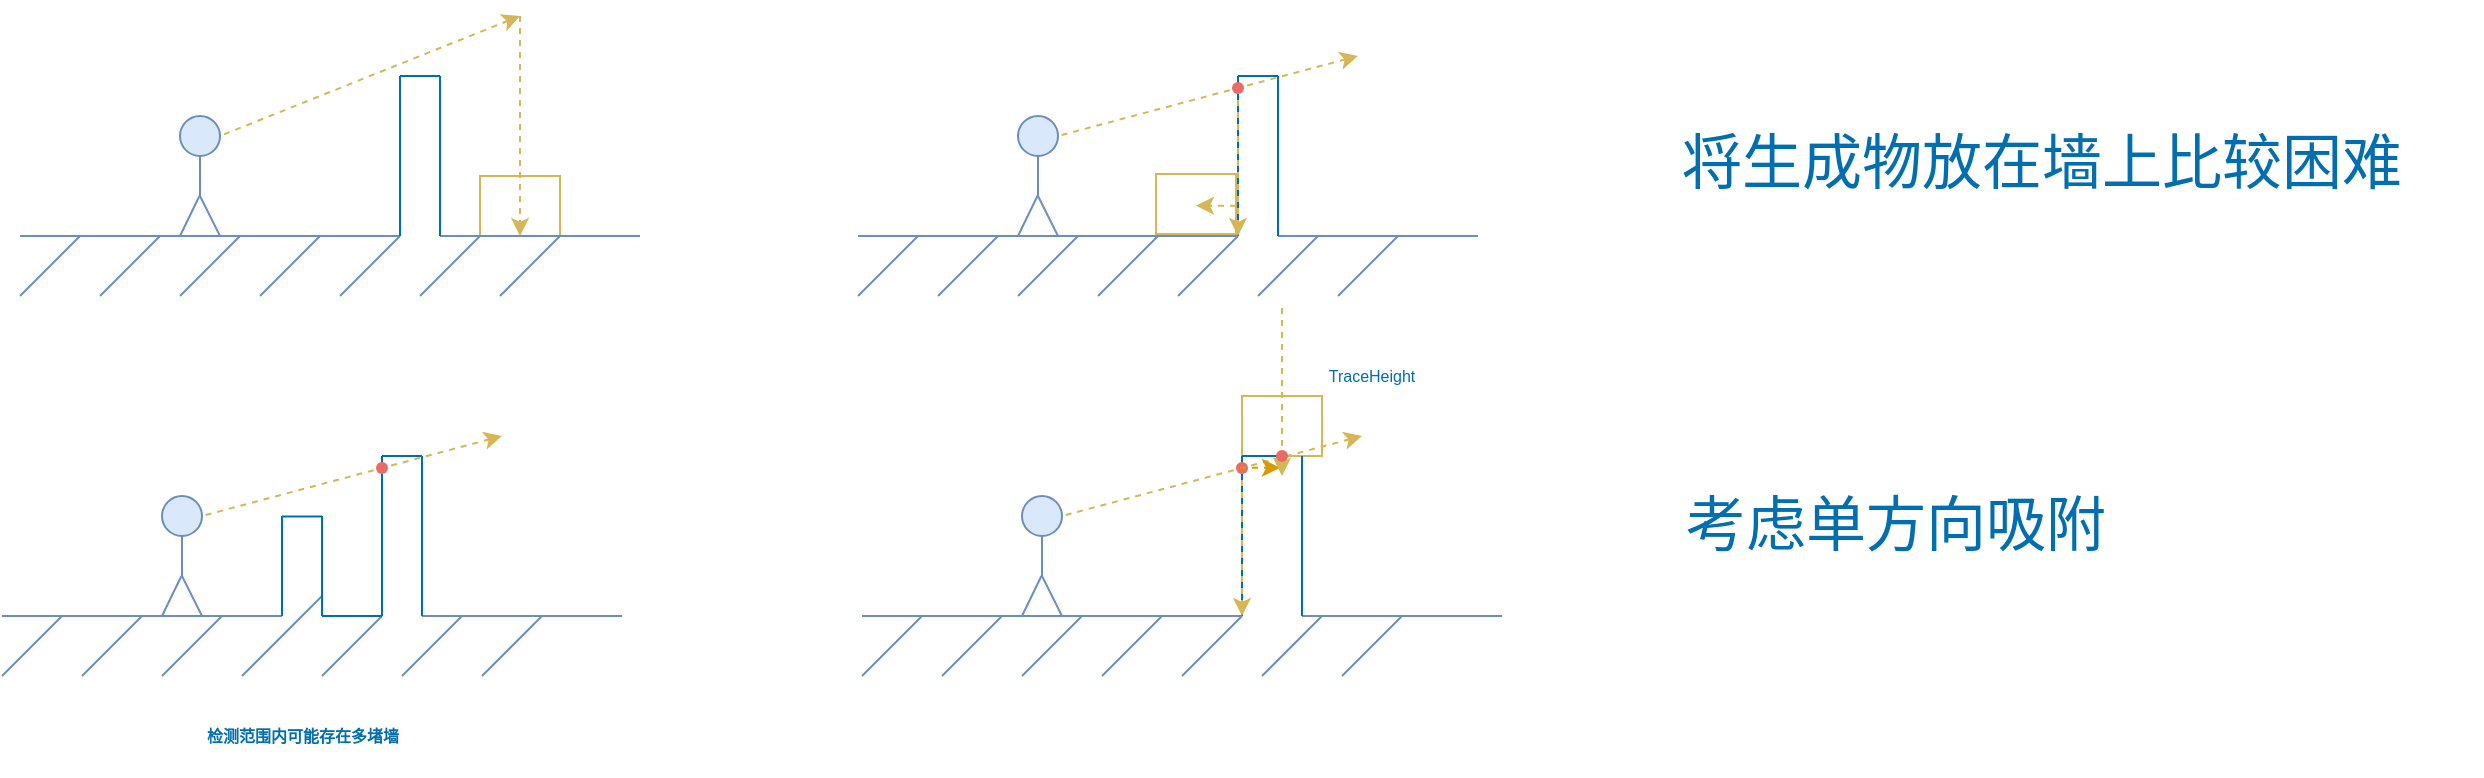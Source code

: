 <mxfile version="20.8.13" type="github">
  <diagram name="第 1 页" id="NcMmJZwhZQNFOJFXkyM4">
    <mxGraphModel dx="1647" dy="806" grid="1" gridSize="10" guides="1" tooltips="1" connect="1" arrows="1" fold="1" page="1" pageScale="1" pageWidth="827" pageHeight="1169" math="0" shadow="0">
      <root>
        <mxCell id="0" />
        <mxCell id="1" parent="0" />
        <UserObject label="" treeRoot="1" id="CTbkkkIAVjYK_eoV67LG-1">
          <mxCell style="whiteSpace=wrap;html=1;align=center;treeFolding=1;treeMoving=1;newEdgeStyle={&quot;edgeStyle&quot;:&quot;elbowEdgeStyle&quot;,&quot;startArrow&quot;:&quot;none&quot;,&quot;endArrow&quot;:&quot;none&quot;};fillColor=#FFFFFF;strokeColor=#d6b656;" vertex="1" parent="1">
            <mxGeometry x="617" y="149" width="40" height="30" as="geometry" />
          </mxCell>
        </UserObject>
        <UserObject label="" treeRoot="1" id="CTbkkkIAVjYK_eoV67LG-2">
          <mxCell style="whiteSpace=wrap;html=1;align=center;treeFolding=1;treeMoving=1;newEdgeStyle={&quot;edgeStyle&quot;:&quot;elbowEdgeStyle&quot;,&quot;startArrow&quot;:&quot;none&quot;,&quot;endArrow&quot;:&quot;none&quot;};fillColor=#FFFFFF;strokeColor=#d6b656;" vertex="1" parent="1">
            <mxGeometry x="279" y="150" width="40" height="30" as="geometry" />
          </mxCell>
        </UserObject>
        <mxCell id="CTbkkkIAVjYK_eoV67LG-3" value="" style="endArrow=none;html=1;rounded=0;fillColor=#dae8fc;strokeColor=#6c8ebf;" edge="1" parent="1">
          <mxGeometry width="50" height="50" relative="1" as="geometry">
            <mxPoint x="49" y="180" as="sourcePoint" />
            <mxPoint x="239" y="180" as="targetPoint" />
          </mxGeometry>
        </mxCell>
        <mxCell id="CTbkkkIAVjYK_eoV67LG-4" value="" style="ellipse;whiteSpace=wrap;html=1;aspect=fixed;fillColor=#dae8fc;strokeColor=#6c8ebf;" vertex="1" parent="1">
          <mxGeometry x="129" y="120" width="20" height="20" as="geometry" />
        </mxCell>
        <mxCell id="CTbkkkIAVjYK_eoV67LG-5" value="" style="endArrow=none;html=1;rounded=0;entryX=0.5;entryY=1;entryDx=0;entryDy=0;fillColor=#dae8fc;strokeColor=#6c8ebf;" edge="1" parent="1" target="CTbkkkIAVjYK_eoV67LG-4">
          <mxGeometry width="50" height="50" relative="1" as="geometry">
            <mxPoint x="139" y="160" as="sourcePoint" />
            <mxPoint x="359" y="180" as="targetPoint" />
          </mxGeometry>
        </mxCell>
        <mxCell id="CTbkkkIAVjYK_eoV67LG-6" value="" style="endArrow=none;html=1;rounded=0;entryX=0.5;entryY=1;entryDx=0;entryDy=0;fillColor=#dae8fc;strokeColor=#6c8ebf;" edge="1" parent="1">
          <mxGeometry width="50" height="50" relative="1" as="geometry">
            <mxPoint x="129" y="180" as="sourcePoint" />
            <mxPoint x="138.71" y="160" as="targetPoint" />
          </mxGeometry>
        </mxCell>
        <mxCell id="CTbkkkIAVjYK_eoV67LG-7" value="" style="endArrow=none;html=1;rounded=0;fillColor=#dae8fc;strokeColor=#6c8ebf;" edge="1" parent="1">
          <mxGeometry width="50" height="50" relative="1" as="geometry">
            <mxPoint x="149" y="180" as="sourcePoint" />
            <mxPoint x="139" y="160" as="targetPoint" />
          </mxGeometry>
        </mxCell>
        <mxCell id="CTbkkkIAVjYK_eoV67LG-8" value="" style="endArrow=none;dashed=1;html=1;rounded=0;fillColor=#fff2cc;strokeColor=#d6b656;startArrow=classic;startFill=1;entryX=1;entryY=0.5;entryDx=0;entryDy=0;" edge="1" parent="1" target="CTbkkkIAVjYK_eoV67LG-4">
          <mxGeometry width="50" height="50" relative="1" as="geometry">
            <mxPoint x="299" y="70" as="sourcePoint" />
            <mxPoint x="149" y="70" as="targetPoint" />
          </mxGeometry>
        </mxCell>
        <mxCell id="CTbkkkIAVjYK_eoV67LG-9" value="" style="endArrow=classic;html=1;rounded=0;fillColor=#fff2cc;strokeColor=#d6b656;dashed=1;entryX=0.5;entryY=1;entryDx=0;entryDy=0;" edge="1" parent="1" target="CTbkkkIAVjYK_eoV67LG-2">
          <mxGeometry width="50" height="50" relative="1" as="geometry">
            <mxPoint x="299" y="70" as="sourcePoint" />
            <mxPoint x="299" y="140.0" as="targetPoint" />
          </mxGeometry>
        </mxCell>
        <mxCell id="CTbkkkIAVjYK_eoV67LG-10" value="" style="endArrow=none;html=1;rounded=0;fillColor=#dae8fc;strokeColor=#6c8ebf;" edge="1" parent="1">
          <mxGeometry width="50" height="50" relative="1" as="geometry">
            <mxPoint x="49" y="210" as="sourcePoint" />
            <mxPoint x="79" y="180" as="targetPoint" />
          </mxGeometry>
        </mxCell>
        <mxCell id="CTbkkkIAVjYK_eoV67LG-11" value="" style="endArrow=none;html=1;rounded=0;fillColor=#dae8fc;strokeColor=#6c8ebf;" edge="1" parent="1">
          <mxGeometry width="50" height="50" relative="1" as="geometry">
            <mxPoint x="89" y="210" as="sourcePoint" />
            <mxPoint x="119" y="180" as="targetPoint" />
          </mxGeometry>
        </mxCell>
        <mxCell id="CTbkkkIAVjYK_eoV67LG-12" value="" style="endArrow=none;html=1;rounded=0;fillColor=#dae8fc;strokeColor=#6c8ebf;" edge="1" parent="1">
          <mxGeometry width="50" height="50" relative="1" as="geometry">
            <mxPoint x="129" y="210" as="sourcePoint" />
            <mxPoint x="159" y="180" as="targetPoint" />
          </mxGeometry>
        </mxCell>
        <mxCell id="CTbkkkIAVjYK_eoV67LG-13" value="" style="endArrow=none;html=1;rounded=0;fillColor=#dae8fc;strokeColor=#6c8ebf;" edge="1" parent="1">
          <mxGeometry width="50" height="50" relative="1" as="geometry">
            <mxPoint x="169" y="210" as="sourcePoint" />
            <mxPoint x="199" y="180" as="targetPoint" />
          </mxGeometry>
        </mxCell>
        <mxCell id="CTbkkkIAVjYK_eoV67LG-14" value="" style="endArrow=none;html=1;rounded=0;fillColor=#dae8fc;strokeColor=#6c8ebf;" edge="1" parent="1">
          <mxGeometry width="50" height="50" relative="1" as="geometry">
            <mxPoint x="209" y="210" as="sourcePoint" />
            <mxPoint x="239" y="180" as="targetPoint" />
          </mxGeometry>
        </mxCell>
        <mxCell id="CTbkkkIAVjYK_eoV67LG-15" value="" style="endArrow=none;html=1;rounded=0;fillColor=#dae8fc;strokeColor=#6c8ebf;" edge="1" parent="1">
          <mxGeometry width="50" height="50" relative="1" as="geometry">
            <mxPoint x="249" y="210" as="sourcePoint" />
            <mxPoint x="279" y="180" as="targetPoint" />
          </mxGeometry>
        </mxCell>
        <mxCell id="CTbkkkIAVjYK_eoV67LG-16" value="" style="endArrow=none;html=1;rounded=0;fillColor=#dae8fc;strokeColor=#6c8ebf;" edge="1" parent="1">
          <mxGeometry width="50" height="50" relative="1" as="geometry">
            <mxPoint x="259" y="180" as="sourcePoint" />
            <mxPoint x="359" y="180" as="targetPoint" />
          </mxGeometry>
        </mxCell>
        <mxCell id="CTbkkkIAVjYK_eoV67LG-17" value="" style="endArrow=none;html=1;rounded=0;strokeColor=#006EAF;fontColor=#006EAF;" edge="1" parent="1">
          <mxGeometry width="50" height="50" relative="1" as="geometry">
            <mxPoint x="239" y="180" as="sourcePoint" />
            <mxPoint x="239" y="100" as="targetPoint" />
          </mxGeometry>
        </mxCell>
        <mxCell id="CTbkkkIAVjYK_eoV67LG-18" value="" style="endArrow=none;html=1;rounded=0;strokeColor=#006EAF;fontColor=#006EAF;" edge="1" parent="1">
          <mxGeometry width="50" height="50" relative="1" as="geometry">
            <mxPoint x="259" y="180" as="sourcePoint" />
            <mxPoint x="259" y="100" as="targetPoint" />
          </mxGeometry>
        </mxCell>
        <mxCell id="CTbkkkIAVjYK_eoV67LG-19" value="" style="endArrow=none;html=1;rounded=0;strokeColor=#006EAF;fontColor=#006EAF;" edge="1" parent="1">
          <mxGeometry width="50" height="50" relative="1" as="geometry">
            <mxPoint x="239" y="100" as="sourcePoint" />
            <mxPoint x="259" y="100" as="targetPoint" />
          </mxGeometry>
        </mxCell>
        <mxCell id="CTbkkkIAVjYK_eoV67LG-20" value="" style="endArrow=none;html=1;rounded=0;fillColor=#dae8fc;strokeColor=#6c8ebf;" edge="1" parent="1">
          <mxGeometry width="50" height="50" relative="1" as="geometry">
            <mxPoint x="289" y="210" as="sourcePoint" />
            <mxPoint x="319" y="180" as="targetPoint" />
          </mxGeometry>
        </mxCell>
        <mxCell id="CTbkkkIAVjYK_eoV67LG-23" value="" style="endArrow=none;html=1;rounded=0;fillColor=#dae8fc;strokeColor=#6c8ebf;" edge="1" parent="1">
          <mxGeometry width="50" height="50" relative="1" as="geometry">
            <mxPoint x="468" y="180" as="sourcePoint" />
            <mxPoint x="658" y="180" as="targetPoint" />
          </mxGeometry>
        </mxCell>
        <mxCell id="CTbkkkIAVjYK_eoV67LG-24" value="" style="ellipse;whiteSpace=wrap;html=1;aspect=fixed;fillColor=#dae8fc;strokeColor=#6c8ebf;" vertex="1" parent="1">
          <mxGeometry x="548" y="120" width="20" height="20" as="geometry" />
        </mxCell>
        <mxCell id="CTbkkkIAVjYK_eoV67LG-25" value="" style="endArrow=none;html=1;rounded=0;entryX=0.5;entryY=1;entryDx=0;entryDy=0;fillColor=#dae8fc;strokeColor=#6c8ebf;" edge="1" parent="1" target="CTbkkkIAVjYK_eoV67LG-24">
          <mxGeometry width="50" height="50" relative="1" as="geometry">
            <mxPoint x="558" y="160" as="sourcePoint" />
            <mxPoint x="778" y="180" as="targetPoint" />
          </mxGeometry>
        </mxCell>
        <mxCell id="CTbkkkIAVjYK_eoV67LG-26" value="" style="endArrow=none;html=1;rounded=0;entryX=0.5;entryY=1;entryDx=0;entryDy=0;fillColor=#dae8fc;strokeColor=#6c8ebf;" edge="1" parent="1">
          <mxGeometry width="50" height="50" relative="1" as="geometry">
            <mxPoint x="548" y="180" as="sourcePoint" />
            <mxPoint x="557.71" y="160" as="targetPoint" />
          </mxGeometry>
        </mxCell>
        <mxCell id="CTbkkkIAVjYK_eoV67LG-27" value="" style="endArrow=none;html=1;rounded=0;fillColor=#dae8fc;strokeColor=#6c8ebf;" edge="1" parent="1">
          <mxGeometry width="50" height="50" relative="1" as="geometry">
            <mxPoint x="568" y="180" as="sourcePoint" />
            <mxPoint x="558" y="160" as="targetPoint" />
          </mxGeometry>
        </mxCell>
        <mxCell id="CTbkkkIAVjYK_eoV67LG-28" value="" style="endArrow=none;dashed=1;html=1;rounded=0;fillColor=#fff2cc;strokeColor=#d6b656;startArrow=classic;startFill=1;entryX=1;entryY=0.5;entryDx=0;entryDy=0;" edge="1" parent="1" target="CTbkkkIAVjYK_eoV67LG-24">
          <mxGeometry width="50" height="50" relative="1" as="geometry">
            <mxPoint x="718" y="90" as="sourcePoint" />
            <mxPoint x="568" y="70" as="targetPoint" />
          </mxGeometry>
        </mxCell>
        <mxCell id="CTbkkkIAVjYK_eoV67LG-30" value="" style="endArrow=none;html=1;rounded=0;fillColor=#dae8fc;strokeColor=#6c8ebf;" edge="1" parent="1">
          <mxGeometry width="50" height="50" relative="1" as="geometry">
            <mxPoint x="468" y="210" as="sourcePoint" />
            <mxPoint x="498" y="180" as="targetPoint" />
          </mxGeometry>
        </mxCell>
        <mxCell id="CTbkkkIAVjYK_eoV67LG-31" value="" style="endArrow=none;html=1;rounded=0;fillColor=#dae8fc;strokeColor=#6c8ebf;" edge="1" parent="1">
          <mxGeometry width="50" height="50" relative="1" as="geometry">
            <mxPoint x="508" y="210" as="sourcePoint" />
            <mxPoint x="538" y="180" as="targetPoint" />
          </mxGeometry>
        </mxCell>
        <mxCell id="CTbkkkIAVjYK_eoV67LG-32" value="" style="endArrow=none;html=1;rounded=0;fillColor=#dae8fc;strokeColor=#6c8ebf;" edge="1" parent="1">
          <mxGeometry width="50" height="50" relative="1" as="geometry">
            <mxPoint x="548" y="210" as="sourcePoint" />
            <mxPoint x="578" y="180" as="targetPoint" />
          </mxGeometry>
        </mxCell>
        <mxCell id="CTbkkkIAVjYK_eoV67LG-33" value="" style="endArrow=none;html=1;rounded=0;fillColor=#dae8fc;strokeColor=#6c8ebf;" edge="1" parent="1">
          <mxGeometry width="50" height="50" relative="1" as="geometry">
            <mxPoint x="588" y="210" as="sourcePoint" />
            <mxPoint x="618" y="180" as="targetPoint" />
          </mxGeometry>
        </mxCell>
        <mxCell id="CTbkkkIAVjYK_eoV67LG-34" value="" style="endArrow=none;html=1;rounded=0;fillColor=#dae8fc;strokeColor=#6c8ebf;" edge="1" parent="1">
          <mxGeometry width="50" height="50" relative="1" as="geometry">
            <mxPoint x="628" y="210" as="sourcePoint" />
            <mxPoint x="658" y="180" as="targetPoint" />
          </mxGeometry>
        </mxCell>
        <mxCell id="CTbkkkIAVjYK_eoV67LG-35" value="" style="endArrow=none;html=1;rounded=0;fillColor=#dae8fc;strokeColor=#6c8ebf;" edge="1" parent="1">
          <mxGeometry width="50" height="50" relative="1" as="geometry">
            <mxPoint x="668" y="210" as="sourcePoint" />
            <mxPoint x="698" y="180" as="targetPoint" />
          </mxGeometry>
        </mxCell>
        <mxCell id="CTbkkkIAVjYK_eoV67LG-36" value="" style="endArrow=none;html=1;rounded=0;fillColor=#dae8fc;strokeColor=#6c8ebf;" edge="1" parent="1">
          <mxGeometry width="50" height="50" relative="1" as="geometry">
            <mxPoint x="678" y="180" as="sourcePoint" />
            <mxPoint x="778" y="180" as="targetPoint" />
          </mxGeometry>
        </mxCell>
        <mxCell id="CTbkkkIAVjYK_eoV67LG-37" value="" style="endArrow=none;html=1;rounded=0;strokeColor=#006EAF;fontColor=#006EAF;" edge="1" parent="1">
          <mxGeometry width="50" height="50" relative="1" as="geometry">
            <mxPoint x="658" y="180" as="sourcePoint" />
            <mxPoint x="658" y="100" as="targetPoint" />
          </mxGeometry>
        </mxCell>
        <mxCell id="CTbkkkIAVjYK_eoV67LG-38" value="" style="endArrow=none;html=1;rounded=0;strokeColor=#006EAF;fontColor=#006EAF;" edge="1" parent="1">
          <mxGeometry width="50" height="50" relative="1" as="geometry">
            <mxPoint x="678" y="180" as="sourcePoint" />
            <mxPoint x="678" y="100" as="targetPoint" />
          </mxGeometry>
        </mxCell>
        <mxCell id="CTbkkkIAVjYK_eoV67LG-39" value="" style="endArrow=none;html=1;rounded=0;strokeColor=#006EAF;fontColor=#006EAF;" edge="1" parent="1">
          <mxGeometry width="50" height="50" relative="1" as="geometry">
            <mxPoint x="658" y="100" as="sourcePoint" />
            <mxPoint x="678" y="100" as="targetPoint" />
          </mxGeometry>
        </mxCell>
        <mxCell id="CTbkkkIAVjYK_eoV67LG-40" value="" style="endArrow=none;html=1;rounded=0;fillColor=#dae8fc;strokeColor=#6c8ebf;" edge="1" parent="1">
          <mxGeometry width="50" height="50" relative="1" as="geometry">
            <mxPoint x="708" y="210" as="sourcePoint" />
            <mxPoint x="738" y="180" as="targetPoint" />
          </mxGeometry>
        </mxCell>
        <mxCell id="CTbkkkIAVjYK_eoV67LG-44" value="" style="endArrow=classic;html=1;rounded=0;dashed=1;strokeColor=#d6b656;fontColor=#006EAF;fillColor=#fff2cc;exitX=0.552;exitY=0.641;exitDx=0;exitDy=0;exitPerimeter=0;" edge="1" parent="1" source="CTbkkkIAVjYK_eoV67LG-45">
          <mxGeometry width="50" height="50" relative="1" as="geometry">
            <mxPoint x="658" y="160" as="sourcePoint" />
            <mxPoint x="658" y="180" as="targetPoint" />
          </mxGeometry>
        </mxCell>
        <mxCell id="CTbkkkIAVjYK_eoV67LG-45" value="" style="shape=waypoint;sketch=0;fillStyle=solid;size=6;pointerEvents=1;points=[];fillColor=none;resizable=0;rotatable=0;perimeter=centerPerimeter;snapToPoint=1;strokeColor=#EA6B66;fontColor=#006EAF;" vertex="1" parent="1">
          <mxGeometry x="648" y="96" width="20" height="20" as="geometry" />
        </mxCell>
        <mxCell id="CTbkkkIAVjYK_eoV67LG-46" value="" style="endArrow=classic;html=1;rounded=0;strokeColor=#d6b656;fontColor=#006EAF;fillColor=#fff2cc;dashed=1;" edge="1" parent="1">
          <mxGeometry width="50" height="50" relative="1" as="geometry">
            <mxPoint x="657" y="164.86" as="sourcePoint" />
            <mxPoint x="637" y="164.86" as="targetPoint" />
          </mxGeometry>
        </mxCell>
        <mxCell id="CTbkkkIAVjYK_eoV67LG-47" value="&lt;span style=&quot;font-size: 30px;&quot;&gt;将生成物放在墙上比较困难&lt;/span&gt;" style="text;html=1;strokeColor=none;fillColor=none;align=center;verticalAlign=middle;whiteSpace=wrap;rounded=0;fontColor=#006EAF;" vertex="1" parent="1">
          <mxGeometry x="840" y="140" width="440" height="5" as="geometry" />
        </mxCell>
        <UserObject label="" treeRoot="1" id="CTbkkkIAVjYK_eoV67LG-49">
          <mxCell style="whiteSpace=wrap;html=1;align=center;treeFolding=1;treeMoving=1;newEdgeStyle={&quot;edgeStyle&quot;:&quot;elbowEdgeStyle&quot;,&quot;startArrow&quot;:&quot;none&quot;,&quot;endArrow&quot;:&quot;none&quot;};fillColor=#FFFFFF;strokeColor=#d6b656;" vertex="1" parent="1">
            <mxGeometry x="660" y="260" width="40" height="30" as="geometry" />
          </mxCell>
        </UserObject>
        <mxCell id="CTbkkkIAVjYK_eoV67LG-50" value="" style="endArrow=none;html=1;rounded=0;fillColor=#dae8fc;strokeColor=#6c8ebf;" edge="1" parent="1">
          <mxGeometry width="50" height="50" relative="1" as="geometry">
            <mxPoint x="470" y="370" as="sourcePoint" />
            <mxPoint x="660" y="370" as="targetPoint" />
          </mxGeometry>
        </mxCell>
        <mxCell id="CTbkkkIAVjYK_eoV67LG-51" value="" style="ellipse;whiteSpace=wrap;html=1;aspect=fixed;fillColor=#dae8fc;strokeColor=#6c8ebf;" vertex="1" parent="1">
          <mxGeometry x="550" y="310" width="20" height="20" as="geometry" />
        </mxCell>
        <mxCell id="CTbkkkIAVjYK_eoV67LG-52" value="" style="endArrow=none;html=1;rounded=0;entryX=0.5;entryY=1;entryDx=0;entryDy=0;fillColor=#dae8fc;strokeColor=#6c8ebf;" edge="1" parent="1" target="CTbkkkIAVjYK_eoV67LG-51">
          <mxGeometry width="50" height="50" relative="1" as="geometry">
            <mxPoint x="560" y="350" as="sourcePoint" />
            <mxPoint x="780" y="370" as="targetPoint" />
          </mxGeometry>
        </mxCell>
        <mxCell id="CTbkkkIAVjYK_eoV67LG-53" value="" style="endArrow=none;html=1;rounded=0;entryX=0.5;entryY=1;entryDx=0;entryDy=0;fillColor=#dae8fc;strokeColor=#6c8ebf;" edge="1" parent="1">
          <mxGeometry width="50" height="50" relative="1" as="geometry">
            <mxPoint x="550" y="370" as="sourcePoint" />
            <mxPoint x="559.71" y="350" as="targetPoint" />
          </mxGeometry>
        </mxCell>
        <mxCell id="CTbkkkIAVjYK_eoV67LG-54" value="" style="endArrow=none;html=1;rounded=0;fillColor=#dae8fc;strokeColor=#6c8ebf;" edge="1" parent="1">
          <mxGeometry width="50" height="50" relative="1" as="geometry">
            <mxPoint x="570" y="370" as="sourcePoint" />
            <mxPoint x="560" y="350" as="targetPoint" />
          </mxGeometry>
        </mxCell>
        <mxCell id="CTbkkkIAVjYK_eoV67LG-55" value="" style="endArrow=none;dashed=1;html=1;rounded=0;fillColor=#fff2cc;strokeColor=#d6b656;startArrow=classic;startFill=1;entryX=1;entryY=0.5;entryDx=0;entryDy=0;" edge="1" parent="1" target="CTbkkkIAVjYK_eoV67LG-51">
          <mxGeometry width="50" height="50" relative="1" as="geometry">
            <mxPoint x="720" y="280" as="sourcePoint" />
            <mxPoint x="570" y="260" as="targetPoint" />
          </mxGeometry>
        </mxCell>
        <mxCell id="CTbkkkIAVjYK_eoV67LG-56" value="" style="endArrow=none;html=1;rounded=0;fillColor=#dae8fc;strokeColor=#6c8ebf;" edge="1" parent="1">
          <mxGeometry width="50" height="50" relative="1" as="geometry">
            <mxPoint x="470" y="400" as="sourcePoint" />
            <mxPoint x="500" y="370" as="targetPoint" />
          </mxGeometry>
        </mxCell>
        <mxCell id="CTbkkkIAVjYK_eoV67LG-57" value="" style="endArrow=none;html=1;rounded=0;fillColor=#dae8fc;strokeColor=#6c8ebf;" edge="1" parent="1">
          <mxGeometry width="50" height="50" relative="1" as="geometry">
            <mxPoint x="510" y="400" as="sourcePoint" />
            <mxPoint x="540" y="370" as="targetPoint" />
          </mxGeometry>
        </mxCell>
        <mxCell id="CTbkkkIAVjYK_eoV67LG-58" value="" style="endArrow=none;html=1;rounded=0;fillColor=#dae8fc;strokeColor=#6c8ebf;" edge="1" parent="1">
          <mxGeometry width="50" height="50" relative="1" as="geometry">
            <mxPoint x="550" y="400" as="sourcePoint" />
            <mxPoint x="580" y="370" as="targetPoint" />
          </mxGeometry>
        </mxCell>
        <mxCell id="CTbkkkIAVjYK_eoV67LG-59" value="" style="endArrow=none;html=1;rounded=0;fillColor=#dae8fc;strokeColor=#6c8ebf;" edge="1" parent="1">
          <mxGeometry width="50" height="50" relative="1" as="geometry">
            <mxPoint x="590" y="400" as="sourcePoint" />
            <mxPoint x="620" y="370" as="targetPoint" />
          </mxGeometry>
        </mxCell>
        <mxCell id="CTbkkkIAVjYK_eoV67LG-60" value="" style="endArrow=none;html=1;rounded=0;fillColor=#dae8fc;strokeColor=#6c8ebf;" edge="1" parent="1">
          <mxGeometry width="50" height="50" relative="1" as="geometry">
            <mxPoint x="630" y="400" as="sourcePoint" />
            <mxPoint x="660" y="370" as="targetPoint" />
          </mxGeometry>
        </mxCell>
        <mxCell id="CTbkkkIAVjYK_eoV67LG-61" value="" style="endArrow=none;html=1;rounded=0;fillColor=#dae8fc;strokeColor=#6c8ebf;" edge="1" parent="1">
          <mxGeometry width="50" height="50" relative="1" as="geometry">
            <mxPoint x="670" y="400" as="sourcePoint" />
            <mxPoint x="700" y="370" as="targetPoint" />
          </mxGeometry>
        </mxCell>
        <mxCell id="CTbkkkIAVjYK_eoV67LG-62" value="" style="endArrow=none;html=1;rounded=0;fillColor=#dae8fc;strokeColor=#6c8ebf;" edge="1" parent="1">
          <mxGeometry width="50" height="50" relative="1" as="geometry">
            <mxPoint x="690" y="370" as="sourcePoint" />
            <mxPoint x="790" y="370" as="targetPoint" />
          </mxGeometry>
        </mxCell>
        <mxCell id="CTbkkkIAVjYK_eoV67LG-63" value="" style="endArrow=none;html=1;rounded=0;strokeColor=#006EAF;fontColor=#006EAF;" edge="1" parent="1">
          <mxGeometry width="50" height="50" relative="1" as="geometry">
            <mxPoint x="660" y="370" as="sourcePoint" />
            <mxPoint x="660" y="290" as="targetPoint" />
          </mxGeometry>
        </mxCell>
        <mxCell id="CTbkkkIAVjYK_eoV67LG-64" value="" style="endArrow=none;html=1;rounded=0;strokeColor=#006EAF;fontColor=#006EAF;" edge="1" parent="1">
          <mxGeometry width="50" height="50" relative="1" as="geometry">
            <mxPoint x="690" y="370" as="sourcePoint" />
            <mxPoint x="690" y="290" as="targetPoint" />
          </mxGeometry>
        </mxCell>
        <mxCell id="CTbkkkIAVjYK_eoV67LG-65" value="" style="endArrow=none;html=1;rounded=0;strokeColor=#006EAF;fontColor=#006EAF;" edge="1" parent="1">
          <mxGeometry width="50" height="50" relative="1" as="geometry">
            <mxPoint x="660" y="290" as="sourcePoint" />
            <mxPoint x="680" y="290" as="targetPoint" />
          </mxGeometry>
        </mxCell>
        <mxCell id="CTbkkkIAVjYK_eoV67LG-66" value="" style="endArrow=none;html=1;rounded=0;fillColor=#dae8fc;strokeColor=#6c8ebf;" edge="1" parent="1">
          <mxGeometry width="50" height="50" relative="1" as="geometry">
            <mxPoint x="710" y="400" as="sourcePoint" />
            <mxPoint x="740" y="370" as="targetPoint" />
          </mxGeometry>
        </mxCell>
        <mxCell id="CTbkkkIAVjYK_eoV67LG-67" value="" style="endArrow=classic;html=1;rounded=0;dashed=1;strokeColor=#d6b656;fontColor=#006EAF;fillColor=#fff2cc;exitX=0.552;exitY=0.641;exitDx=0;exitDy=0;exitPerimeter=0;" edge="1" parent="1" source="CTbkkkIAVjYK_eoV67LG-68">
          <mxGeometry width="50" height="50" relative="1" as="geometry">
            <mxPoint x="660" y="350" as="sourcePoint" />
            <mxPoint x="660" y="370" as="targetPoint" />
          </mxGeometry>
        </mxCell>
        <mxCell id="CTbkkkIAVjYK_eoV67LG-68" value="" style="shape=waypoint;sketch=0;fillStyle=solid;size=6;pointerEvents=1;points=[];fillColor=none;resizable=0;rotatable=0;perimeter=centerPerimeter;snapToPoint=1;strokeColor=#EA6B66;fontColor=#006EAF;" vertex="1" parent="1">
          <mxGeometry x="650" y="286" width="20" height="20" as="geometry" />
        </mxCell>
        <mxCell id="CTbkkkIAVjYK_eoV67LG-71" value="" style="endArrow=classic;html=1;rounded=0;fillColor=#ffe6cc;strokeColor=#d79b00;dashed=1;" edge="1" parent="1">
          <mxGeometry width="50" height="50" relative="1" as="geometry">
            <mxPoint x="659" y="295.9" as="sourcePoint" />
            <mxPoint x="679" y="295.9" as="targetPoint" />
          </mxGeometry>
        </mxCell>
        <mxCell id="CTbkkkIAVjYK_eoV67LG-73" value="" style="endArrow=classic;html=1;rounded=0;dashed=1;strokeColor=#d6b656;fontColor=#006EAF;fillColor=#fff2cc;exitDx=0;exitDy=0;exitPerimeter=0;startArrow=none;" edge="1" parent="1" source="CTbkkkIAVjYK_eoV67LG-74">
          <mxGeometry width="50" height="50" relative="1" as="geometry">
            <mxPoint x="680" y="216" as="sourcePoint" />
            <mxPoint x="680" y="300" as="targetPoint" />
          </mxGeometry>
        </mxCell>
        <mxCell id="CTbkkkIAVjYK_eoV67LG-75" value="" style="endArrow=none;html=1;rounded=0;dashed=1;strokeColor=#d6b656;fontColor=#006EAF;fillColor=#fff2cc;exitX=0.552;exitY=0.641;exitDx=0;exitDy=0;exitPerimeter=0;" edge="1" parent="1" target="CTbkkkIAVjYK_eoV67LG-74">
          <mxGeometry width="50" height="50" relative="1" as="geometry">
            <mxPoint x="680" y="216" as="sourcePoint" />
            <mxPoint x="680" y="300" as="targetPoint" />
          </mxGeometry>
        </mxCell>
        <mxCell id="CTbkkkIAVjYK_eoV67LG-74" value="" style="shape=waypoint;sketch=0;fillStyle=solid;size=6;pointerEvents=1;points=[];fillColor=none;resizable=0;rotatable=0;perimeter=centerPerimeter;snapToPoint=1;fontSize=8;strokeColor=#EA6B66;" vertex="1" parent="1">
          <mxGeometry x="670" y="280" width="20" height="20" as="geometry" />
        </mxCell>
        <mxCell id="CTbkkkIAVjYK_eoV67LG-76" value="TraceHeight" style="text;html=1;strokeColor=none;fillColor=none;align=center;verticalAlign=middle;whiteSpace=wrap;rounded=0;fontSize=8;fontColor=#006EAF;" vertex="1" parent="1">
          <mxGeometry x="710" y="240" width="30" height="20" as="geometry" />
        </mxCell>
        <mxCell id="CTbkkkIAVjYK_eoV67LG-78" value="" style="endArrow=none;html=1;rounded=0;fillColor=#dae8fc;strokeColor=#6c8ebf;" edge="1" parent="1">
          <mxGeometry width="50" height="50" relative="1" as="geometry">
            <mxPoint x="40.0" y="370" as="sourcePoint" />
            <mxPoint x="180" y="370" as="targetPoint" />
          </mxGeometry>
        </mxCell>
        <mxCell id="CTbkkkIAVjYK_eoV67LG-79" value="" style="ellipse;whiteSpace=wrap;html=1;aspect=fixed;fillColor=#dae8fc;strokeColor=#6c8ebf;" vertex="1" parent="1">
          <mxGeometry x="120" y="310" width="20" height="20" as="geometry" />
        </mxCell>
        <mxCell id="CTbkkkIAVjYK_eoV67LG-80" value="" style="endArrow=none;html=1;rounded=0;entryX=0.5;entryY=1;entryDx=0;entryDy=0;fillColor=#dae8fc;strokeColor=#6c8ebf;" edge="1" parent="1" target="CTbkkkIAVjYK_eoV67LG-79">
          <mxGeometry width="50" height="50" relative="1" as="geometry">
            <mxPoint x="130.0" y="350" as="sourcePoint" />
            <mxPoint x="350" y="370" as="targetPoint" />
          </mxGeometry>
        </mxCell>
        <mxCell id="CTbkkkIAVjYK_eoV67LG-81" value="" style="endArrow=none;html=1;rounded=0;entryX=0.5;entryY=1;entryDx=0;entryDy=0;fillColor=#dae8fc;strokeColor=#6c8ebf;" edge="1" parent="1">
          <mxGeometry width="50" height="50" relative="1" as="geometry">
            <mxPoint x="120.0" y="370" as="sourcePoint" />
            <mxPoint x="129.71" y="350" as="targetPoint" />
          </mxGeometry>
        </mxCell>
        <mxCell id="CTbkkkIAVjYK_eoV67LG-82" value="" style="endArrow=none;html=1;rounded=0;fillColor=#dae8fc;strokeColor=#6c8ebf;" edge="1" parent="1">
          <mxGeometry width="50" height="50" relative="1" as="geometry">
            <mxPoint x="140.0" y="370" as="sourcePoint" />
            <mxPoint x="130.0" y="350" as="targetPoint" />
          </mxGeometry>
        </mxCell>
        <mxCell id="CTbkkkIAVjYK_eoV67LG-83" value="" style="endArrow=none;dashed=1;html=1;rounded=0;fillColor=#fff2cc;strokeColor=#d6b656;startArrow=classic;startFill=1;entryX=1;entryY=0.5;entryDx=0;entryDy=0;" edge="1" parent="1" target="CTbkkkIAVjYK_eoV67LG-79">
          <mxGeometry width="50" height="50" relative="1" as="geometry">
            <mxPoint x="290.0" y="280" as="sourcePoint" />
            <mxPoint x="140" y="260" as="targetPoint" />
          </mxGeometry>
        </mxCell>
        <mxCell id="CTbkkkIAVjYK_eoV67LG-84" value="" style="endArrow=none;html=1;rounded=0;fillColor=#dae8fc;strokeColor=#6c8ebf;" edge="1" parent="1">
          <mxGeometry width="50" height="50" relative="1" as="geometry">
            <mxPoint x="40.0" y="400" as="sourcePoint" />
            <mxPoint x="70.0" y="370" as="targetPoint" />
          </mxGeometry>
        </mxCell>
        <mxCell id="CTbkkkIAVjYK_eoV67LG-85" value="" style="endArrow=none;html=1;rounded=0;fillColor=#dae8fc;strokeColor=#6c8ebf;" edge="1" parent="1">
          <mxGeometry width="50" height="50" relative="1" as="geometry">
            <mxPoint x="80.0" y="400" as="sourcePoint" />
            <mxPoint x="110.0" y="370" as="targetPoint" />
          </mxGeometry>
        </mxCell>
        <mxCell id="CTbkkkIAVjYK_eoV67LG-86" value="" style="endArrow=none;html=1;rounded=0;fillColor=#dae8fc;strokeColor=#6c8ebf;" edge="1" parent="1">
          <mxGeometry width="50" height="50" relative="1" as="geometry">
            <mxPoint x="120.0" y="400" as="sourcePoint" />
            <mxPoint x="150.0" y="370" as="targetPoint" />
          </mxGeometry>
        </mxCell>
        <mxCell id="CTbkkkIAVjYK_eoV67LG-87" value="" style="endArrow=none;html=1;rounded=0;fillColor=#dae8fc;strokeColor=#6c8ebf;" edge="1" parent="1">
          <mxGeometry width="50" height="50" relative="1" as="geometry">
            <mxPoint x="160.0" y="400" as="sourcePoint" />
            <mxPoint x="200" y="360" as="targetPoint" />
          </mxGeometry>
        </mxCell>
        <mxCell id="CTbkkkIAVjYK_eoV67LG-88" value="" style="endArrow=none;html=1;rounded=0;fillColor=#dae8fc;strokeColor=#6c8ebf;" edge="1" parent="1">
          <mxGeometry width="50" height="50" relative="1" as="geometry">
            <mxPoint x="200.0" y="400" as="sourcePoint" />
            <mxPoint x="230.0" y="370" as="targetPoint" />
          </mxGeometry>
        </mxCell>
        <mxCell id="CTbkkkIAVjYK_eoV67LG-89" value="" style="endArrow=none;html=1;rounded=0;fillColor=#dae8fc;strokeColor=#6c8ebf;" edge="1" parent="1">
          <mxGeometry width="50" height="50" relative="1" as="geometry">
            <mxPoint x="240.0" y="400" as="sourcePoint" />
            <mxPoint x="270.0" y="370" as="targetPoint" />
          </mxGeometry>
        </mxCell>
        <mxCell id="CTbkkkIAVjYK_eoV67LG-90" value="" style="endArrow=none;html=1;rounded=0;fillColor=#dae8fc;strokeColor=#6c8ebf;" edge="1" parent="1">
          <mxGeometry width="50" height="50" relative="1" as="geometry">
            <mxPoint x="250.0" y="370" as="sourcePoint" />
            <mxPoint x="350.0" y="370" as="targetPoint" />
          </mxGeometry>
        </mxCell>
        <mxCell id="CTbkkkIAVjYK_eoV67LG-91" value="" style="endArrow=none;html=1;rounded=0;strokeColor=#006EAF;fontColor=#006EAF;" edge="1" parent="1">
          <mxGeometry width="50" height="50" relative="1" as="geometry">
            <mxPoint x="230.0" y="370" as="sourcePoint" />
            <mxPoint x="230.0" y="290" as="targetPoint" />
          </mxGeometry>
        </mxCell>
        <mxCell id="CTbkkkIAVjYK_eoV67LG-92" value="" style="endArrow=none;html=1;rounded=0;strokeColor=#006EAF;fontColor=#006EAF;" edge="1" parent="1">
          <mxGeometry width="50" height="50" relative="1" as="geometry">
            <mxPoint x="250.0" y="370" as="sourcePoint" />
            <mxPoint x="250.0" y="290" as="targetPoint" />
          </mxGeometry>
        </mxCell>
        <mxCell id="CTbkkkIAVjYK_eoV67LG-93" value="" style="endArrow=none;html=1;rounded=0;strokeColor=#006EAF;fontColor=#006EAF;" edge="1" parent="1">
          <mxGeometry width="50" height="50" relative="1" as="geometry">
            <mxPoint x="230.0" y="290" as="sourcePoint" />
            <mxPoint x="250.0" y="290" as="targetPoint" />
          </mxGeometry>
        </mxCell>
        <mxCell id="CTbkkkIAVjYK_eoV67LG-94" value="" style="endArrow=none;html=1;rounded=0;fillColor=#dae8fc;strokeColor=#6c8ebf;" edge="1" parent="1">
          <mxGeometry width="50" height="50" relative="1" as="geometry">
            <mxPoint x="280.0" y="400" as="sourcePoint" />
            <mxPoint x="310.0" y="370" as="targetPoint" />
          </mxGeometry>
        </mxCell>
        <mxCell id="CTbkkkIAVjYK_eoV67LG-96" value="" style="shape=waypoint;sketch=0;fillStyle=solid;size=6;pointerEvents=1;points=[];fillColor=none;resizable=0;rotatable=0;perimeter=centerPerimeter;snapToPoint=1;strokeColor=#EA6B66;fontColor=#006EAF;" vertex="1" parent="1">
          <mxGeometry x="220" y="286" width="20" height="20" as="geometry" />
        </mxCell>
        <mxCell id="CTbkkkIAVjYK_eoV67LG-98" value="" style="endArrow=none;html=1;rounded=0;strokeColor=#006EAF;fontColor=#006EAF;" edge="1" parent="1">
          <mxGeometry width="50" height="50" relative="1" as="geometry">
            <mxPoint x="180" y="370" as="sourcePoint" />
            <mxPoint x="180" y="320" as="targetPoint" />
          </mxGeometry>
        </mxCell>
        <mxCell id="CTbkkkIAVjYK_eoV67LG-99" value="" style="endArrow=none;html=1;rounded=0;strokeColor=#006EAF;fontColor=#006EAF;" edge="1" parent="1">
          <mxGeometry width="50" height="50" relative="1" as="geometry">
            <mxPoint x="200" y="370" as="sourcePoint" />
            <mxPoint x="200" y="320" as="targetPoint" />
          </mxGeometry>
        </mxCell>
        <mxCell id="CTbkkkIAVjYK_eoV67LG-100" value="" style="endArrow=none;html=1;rounded=0;strokeColor=#006EAF;fontColor=#006EAF;" edge="1" parent="1">
          <mxGeometry width="50" height="50" relative="1" as="geometry">
            <mxPoint x="180" y="320.31" as="sourcePoint" />
            <mxPoint x="200" y="320.31" as="targetPoint" />
          </mxGeometry>
        </mxCell>
        <mxCell id="CTbkkkIAVjYK_eoV67LG-101" value="" style="endArrow=none;html=1;rounded=0;strokeColor=#006EAF;fontColor=#006EAF;" edge="1" parent="1">
          <mxGeometry width="50" height="50" relative="1" as="geometry">
            <mxPoint x="200" y="370" as="sourcePoint" />
            <mxPoint x="230" y="370" as="targetPoint" />
          </mxGeometry>
        </mxCell>
        <mxCell id="CTbkkkIAVjYK_eoV67LG-102" value="&lt;div style=&quot;text-align: center;&quot;&gt;&lt;span style=&quot;font-size: 30px;&quot;&gt;考虑单方向吸附&lt;/span&gt;&lt;/div&gt;" style="text;whiteSpace=wrap;html=1;fontSize=8;fontColor=#006EAF;" vertex="1" parent="1">
          <mxGeometry x="880" y="300" width="390" height="60" as="geometry" />
        </mxCell>
        <mxCell id="CTbkkkIAVjYK_eoV67LG-103" value="检测范围内可能存在多堵墙" style="text;strokeColor=none;fillColor=none;html=1;fontSize=8;fontStyle=1;verticalAlign=middle;align=center;fontColor=#006EAF;" vertex="1" parent="1">
          <mxGeometry x="140" y="410" width="100" height="40" as="geometry" />
        </mxCell>
      </root>
    </mxGraphModel>
  </diagram>
</mxfile>
